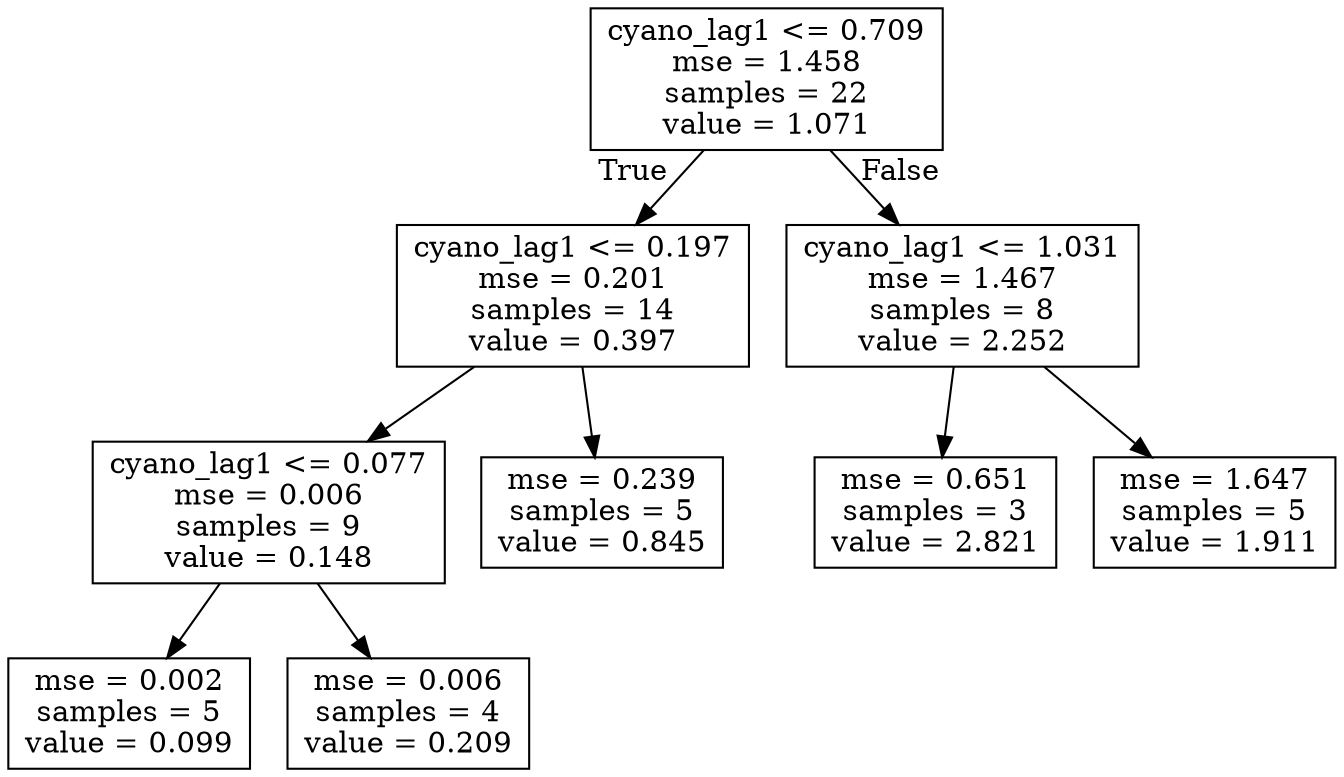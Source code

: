 digraph Tree {
node [shape=box] ;
0 [label="cyano_lag1 <= 0.709\nmse = 1.458\nsamples = 22\nvalue = 1.071"] ;
1 [label="cyano_lag1 <= 0.197\nmse = 0.201\nsamples = 14\nvalue = 0.397"] ;
0 -> 1 [labeldistance=2.5, labelangle=45, headlabel="True"] ;
3 [label="cyano_lag1 <= 0.077\nmse = 0.006\nsamples = 9\nvalue = 0.148"] ;
1 -> 3 ;
7 [label="mse = 0.002\nsamples = 5\nvalue = 0.099"] ;
3 -> 7 ;
8 [label="mse = 0.006\nsamples = 4\nvalue = 0.209"] ;
3 -> 8 ;
4 [label="mse = 0.239\nsamples = 5\nvalue = 0.845"] ;
1 -> 4 ;
2 [label="cyano_lag1 <= 1.031\nmse = 1.467\nsamples = 8\nvalue = 2.252"] ;
0 -> 2 [labeldistance=2.5, labelangle=-45, headlabel="False"] ;
5 [label="mse = 0.651\nsamples = 3\nvalue = 2.821"] ;
2 -> 5 ;
6 [label="mse = 1.647\nsamples = 5\nvalue = 1.911"] ;
2 -> 6 ;
}